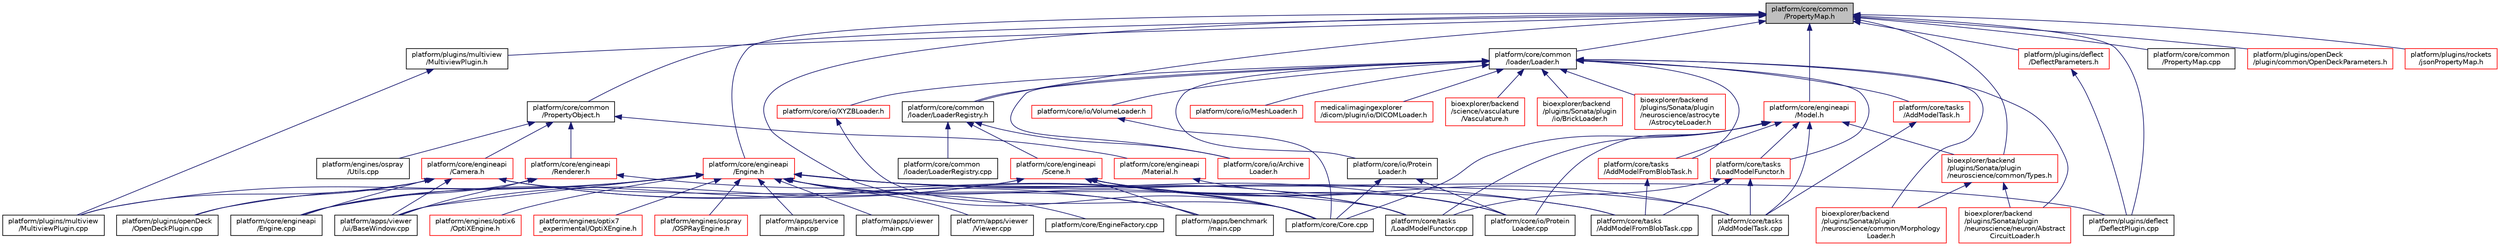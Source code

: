 digraph "platform/core/common/PropertyMap.h"
{
 // LATEX_PDF_SIZE
  edge [fontname="Helvetica",fontsize="10",labelfontname="Helvetica",labelfontsize="10"];
  node [fontname="Helvetica",fontsize="10",shape=record];
  Node1 [label="platform/core/common\l/PropertyMap.h",height=0.2,width=0.4,color="black", fillcolor="grey75", style="filled", fontcolor="black",tooltip=" "];
  Node1 -> Node2 [dir="back",color="midnightblue",fontsize="10",style="solid",fontname="Helvetica"];
  Node2 [label="platform/core/common\l/loader/Loader.h",height=0.2,width=0.4,color="black", fillcolor="white", style="filled",URL="$dc/d0b/Loader_8h.html",tooltip=" "];
  Node2 -> Node3 [dir="back",color="midnightblue",fontsize="10",style="solid",fontname="Helvetica"];
  Node3 [label="platform/core/common\l/loader/LoaderRegistry.h",height=0.2,width=0.4,color="black", fillcolor="white", style="filled",URL="$d6/d76/LoaderRegistry_8h.html",tooltip=" "];
  Node3 -> Node4 [dir="back",color="midnightblue",fontsize="10",style="solid",fontname="Helvetica"];
  Node4 [label="platform/core/common\l/loader/LoaderRegistry.cpp",height=0.2,width=0.4,color="black", fillcolor="white", style="filled",URL="$dd/d5f/LoaderRegistry_8cpp.html",tooltip=" "];
  Node3 -> Node5 [dir="back",color="midnightblue",fontsize="10",style="solid",fontname="Helvetica"];
  Node5 [label="platform/core/engineapi\l/Scene.h",height=0.2,width=0.4,color="red", fillcolor="white", style="filled",URL="$d5/d2d/Scene_8h.html",tooltip=" "];
  Node5 -> Node6 [dir="back",color="midnightblue",fontsize="10",style="solid",fontname="Helvetica"];
  Node6 [label="platform/apps/benchmark\l/main.cpp",height=0.2,width=0.4,color="black", fillcolor="white", style="filled",URL="$d6/d12/benchmark_2main_8cpp.html",tooltip=" "];
  Node5 -> Node7 [dir="back",color="midnightblue",fontsize="10",style="solid",fontname="Helvetica"];
  Node7 [label="platform/apps/viewer\l/ui/BaseWindow.cpp",height=0.2,width=0.4,color="black", fillcolor="white", style="filled",URL="$de/d43/BaseWindow_8cpp.html",tooltip=" "];
  Node5 -> Node8 [dir="back",color="midnightblue",fontsize="10",style="solid",fontname="Helvetica"];
  Node8 [label="platform/core/Core.cpp",height=0.2,width=0.4,color="black", fillcolor="white", style="filled",URL="$d6/d27/Core_8cpp.html",tooltip=" "];
  Node5 -> Node9 [dir="back",color="midnightblue",fontsize="10",style="solid",fontname="Helvetica"];
  Node9 [label="platform/core/engineapi\l/Engine.cpp",height=0.2,width=0.4,color="black", fillcolor="white", style="filled",URL="$d6/d0c/Engine_8cpp.html",tooltip=" "];
  Node5 -> Node13 [dir="back",color="midnightblue",fontsize="10",style="solid",fontname="Helvetica"];
  Node13 [label="platform/core/io/Protein\lLoader.cpp",height=0.2,width=0.4,color="black", fillcolor="white", style="filled",URL="$db/d01/ProteinLoader_8cpp.html",tooltip=" "];
  Node5 -> Node17 [dir="back",color="midnightblue",fontsize="10",style="solid",fontname="Helvetica"];
  Node17 [label="platform/core/tasks\l/AddModelFromBlobTask.cpp",height=0.2,width=0.4,color="black", fillcolor="white", style="filled",URL="$d6/d65/AddModelFromBlobTask_8cpp.html",tooltip=" "];
  Node5 -> Node18 [dir="back",color="midnightblue",fontsize="10",style="solid",fontname="Helvetica"];
  Node18 [label="platform/core/tasks\l/AddModelTask.cpp",height=0.2,width=0.4,color="black", fillcolor="white", style="filled",URL="$dd/dd0/AddModelTask_8cpp.html",tooltip=" "];
  Node5 -> Node19 [dir="back",color="midnightblue",fontsize="10",style="solid",fontname="Helvetica"];
  Node19 [label="platform/core/tasks\l/LoadModelFunctor.cpp",height=0.2,width=0.4,color="black", fillcolor="white", style="filled",URL="$dd/d96/LoadModelFunctor_8cpp.html",tooltip=" "];
  Node3 -> Node124 [dir="back",color="midnightblue",fontsize="10",style="solid",fontname="Helvetica"];
  Node124 [label="platform/core/io/Archive\lLoader.h",height=0.2,width=0.4,color="red", fillcolor="white", style="filled",URL="$d1/d8a/ArchiveLoader_8h.html",tooltip=" "];
  Node2 -> Node124 [dir="back",color="midnightblue",fontsize="10",style="solid",fontname="Helvetica"];
  Node2 -> Node125 [dir="back",color="midnightblue",fontsize="10",style="solid",fontname="Helvetica"];
  Node125 [label="platform/core/io/MeshLoader.h",height=0.2,width=0.4,color="red", fillcolor="white", style="filled",URL="$da/d96/MeshLoader_8h.html",tooltip=" "];
  Node2 -> Node126 [dir="back",color="midnightblue",fontsize="10",style="solid",fontname="Helvetica"];
  Node126 [label="platform/core/io/Protein\lLoader.h",height=0.2,width=0.4,color="black", fillcolor="white", style="filled",URL="$d7/d02/ProteinLoader_8h.html",tooltip=" "];
  Node126 -> Node8 [dir="back",color="midnightblue",fontsize="10",style="solid",fontname="Helvetica"];
  Node126 -> Node13 [dir="back",color="midnightblue",fontsize="10",style="solid",fontname="Helvetica"];
  Node2 -> Node127 [dir="back",color="midnightblue",fontsize="10",style="solid",fontname="Helvetica"];
  Node127 [label="platform/core/io/VolumeLoader.h",height=0.2,width=0.4,color="red", fillcolor="white", style="filled",URL="$dd/d50/VolumeLoader_8h.html",tooltip=" "];
  Node127 -> Node8 [dir="back",color="midnightblue",fontsize="10",style="solid",fontname="Helvetica"];
  Node2 -> Node128 [dir="back",color="midnightblue",fontsize="10",style="solid",fontname="Helvetica"];
  Node128 [label="platform/core/io/XYZBLoader.h",height=0.2,width=0.4,color="red", fillcolor="white", style="filled",URL="$dd/d13/XYZBLoader_8h.html",tooltip=" "];
  Node128 -> Node8 [dir="back",color="midnightblue",fontsize="10",style="solid",fontname="Helvetica"];
  Node2 -> Node129 [dir="back",color="midnightblue",fontsize="10",style="solid",fontname="Helvetica"];
  Node129 [label="platform/core/tasks\l/AddModelFromBlobTask.h",height=0.2,width=0.4,color="red", fillcolor="white", style="filled",URL="$dc/d14/AddModelFromBlobTask_8h.html",tooltip=" "];
  Node129 -> Node17 [dir="back",color="midnightblue",fontsize="10",style="solid",fontname="Helvetica"];
  Node2 -> Node131 [dir="back",color="midnightblue",fontsize="10",style="solid",fontname="Helvetica"];
  Node131 [label="platform/core/tasks\l/AddModelTask.h",height=0.2,width=0.4,color="red", fillcolor="white", style="filled",URL="$dd/d81/AddModelTask_8h.html",tooltip=" "];
  Node131 -> Node18 [dir="back",color="midnightblue",fontsize="10",style="solid",fontname="Helvetica"];
  Node2 -> Node132 [dir="back",color="midnightblue",fontsize="10",style="solid",fontname="Helvetica"];
  Node132 [label="platform/core/tasks\l/LoadModelFunctor.h",height=0.2,width=0.4,color="red", fillcolor="white", style="filled",URL="$d8/d5c/LoadModelFunctor_8h.html",tooltip=" "];
  Node132 -> Node17 [dir="back",color="midnightblue",fontsize="10",style="solid",fontname="Helvetica"];
  Node132 -> Node18 [dir="back",color="midnightblue",fontsize="10",style="solid",fontname="Helvetica"];
  Node132 -> Node19 [dir="back",color="midnightblue",fontsize="10",style="solid",fontname="Helvetica"];
  Node2 -> Node133 [dir="back",color="midnightblue",fontsize="10",style="solid",fontname="Helvetica"];
  Node133 [label="medicalimagingexplorer\l/dicom/plugin/io/DICOMLoader.h",height=0.2,width=0.4,color="red", fillcolor="white", style="filled",URL="$d3/dc5/DICOMLoader_8h.html",tooltip=" "];
  Node2 -> Node102 [dir="back",color="midnightblue",fontsize="10",style="solid",fontname="Helvetica"];
  Node102 [label="bioexplorer/backend\l/science/vasculature\l/Vasculature.h",height=0.2,width=0.4,color="red", fillcolor="white", style="filled",URL="$d2/dc5/Vasculature_8h.html",tooltip=" "];
  Node2 -> Node135 [dir="back",color="midnightblue",fontsize="10",style="solid",fontname="Helvetica"];
  Node135 [label="bioexplorer/backend\l/plugins/Sonata/plugin\l/io/BrickLoader.h",height=0.2,width=0.4,color="red", fillcolor="white", style="filled",URL="$de/dcc/BrickLoader_8h.html",tooltip=" "];
  Node2 -> Node136 [dir="back",color="midnightblue",fontsize="10",style="solid",fontname="Helvetica"];
  Node136 [label="bioexplorer/backend\l/plugins/Sonata/plugin\l/neuroscience/astrocyte\l/AstrocyteLoader.h",height=0.2,width=0.4,color="red", fillcolor="white", style="filled",URL="$db/d19/AstrocyteLoader_8h.html",tooltip=" "];
  Node2 -> Node137 [dir="back",color="midnightblue",fontsize="10",style="solid",fontname="Helvetica"];
  Node137 [label="bioexplorer/backend\l/plugins/Sonata/plugin\l/neuroscience/common/Morphology\lLoader.h",height=0.2,width=0.4,color="red", fillcolor="white", style="filled",URL="$d1/d79/MorphologyLoader_8h.html",tooltip=" "];
  Node2 -> Node138 [dir="back",color="midnightblue",fontsize="10",style="solid",fontname="Helvetica"];
  Node138 [label="bioexplorer/backend\l/plugins/Sonata/plugin\l/neuroscience/neuron/Abstract\lCircuitLoader.h",height=0.2,width=0.4,color="red", fillcolor="white", style="filled",URL="$df/dcd/AbstractCircuitLoader_8h.html",tooltip=" "];
  Node1 -> Node3 [dir="back",color="midnightblue",fontsize="10",style="solid",fontname="Helvetica"];
  Node1 -> Node149 [dir="back",color="midnightblue",fontsize="10",style="solid",fontname="Helvetica"];
  Node149 [label="platform/core/common\l/PropertyMap.cpp",height=0.2,width=0.4,color="black", fillcolor="white", style="filled",URL="$d0/d72/PropertyMap_8cpp.html",tooltip=" "];
  Node1 -> Node150 [dir="back",color="midnightblue",fontsize="10",style="solid",fontname="Helvetica"];
  Node150 [label="platform/core/common\l/PropertyObject.h",height=0.2,width=0.4,color="black", fillcolor="white", style="filled",URL="$d4/d17/PropertyObject_8h.html",tooltip=" "];
  Node150 -> Node151 [dir="back",color="midnightblue",fontsize="10",style="solid",fontname="Helvetica"];
  Node151 [label="platform/core/engineapi\l/Camera.h",height=0.2,width=0.4,color="red", fillcolor="white", style="filled",URL="$dd/de4/Camera_8h.html",tooltip=" "];
  Node151 -> Node6 [dir="back",color="midnightblue",fontsize="10",style="solid",fontname="Helvetica"];
  Node151 -> Node7 [dir="back",color="midnightblue",fontsize="10",style="solid",fontname="Helvetica"];
  Node151 -> Node8 [dir="back",color="midnightblue",fontsize="10",style="solid",fontname="Helvetica"];
  Node151 -> Node9 [dir="back",color="midnightblue",fontsize="10",style="solid",fontname="Helvetica"];
  Node151 -> Node19 [dir="back",color="midnightblue",fontsize="10",style="solid",fontname="Helvetica"];
  Node151 -> Node174 [dir="back",color="midnightblue",fontsize="10",style="solid",fontname="Helvetica"];
  Node174 [label="platform/plugins/multiview\l/MultiviewPlugin.cpp",height=0.2,width=0.4,color="black", fillcolor="white", style="filled",URL="$d3/d8d/MultiviewPlugin_8cpp.html",tooltip=" "];
  Node151 -> Node175 [dir="back",color="midnightblue",fontsize="10",style="solid",fontname="Helvetica"];
  Node175 [label="platform/plugins/openDeck\l/OpenDeckPlugin.cpp",height=0.2,width=0.4,color="black", fillcolor="white", style="filled",URL="$df/de6/OpenDeckPlugin_8cpp.html",tooltip=" "];
  Node150 -> Node177 [dir="back",color="midnightblue",fontsize="10",style="solid",fontname="Helvetica"];
  Node177 [label="platform/core/engineapi\l/Material.h",height=0.2,width=0.4,color="red", fillcolor="white", style="filled",URL="$df/d12/Material_8h.html",tooltip=" "];
  Node177 -> Node13 [dir="back",color="midnightblue",fontsize="10",style="solid",fontname="Helvetica"];
  Node150 -> Node189 [dir="back",color="midnightblue",fontsize="10",style="solid",fontname="Helvetica"];
  Node189 [label="platform/core/engineapi\l/Renderer.h",height=0.2,width=0.4,color="red", fillcolor="white", style="filled",URL="$d8/db2/Renderer_8h.html",tooltip=" "];
  Node189 -> Node7 [dir="back",color="midnightblue",fontsize="10",style="solid",fontname="Helvetica"];
  Node189 -> Node8 [dir="back",color="midnightblue",fontsize="10",style="solid",fontname="Helvetica"];
  Node189 -> Node9 [dir="back",color="midnightblue",fontsize="10",style="solid",fontname="Helvetica"];
  Node150 -> Node191 [dir="back",color="midnightblue",fontsize="10",style="solid",fontname="Helvetica"];
  Node191 [label="platform/engines/ospray\l/Utils.cpp",height=0.2,width=0.4,color="black", fillcolor="white", style="filled",URL="$dc/d1b/platform_2engines_2ospray_2Utils_8cpp.html",tooltip=" "];
  Node1 -> Node8 [dir="back",color="midnightblue",fontsize="10",style="solid",fontname="Helvetica"];
  Node1 -> Node192 [dir="back",color="midnightblue",fontsize="10",style="solid",fontname="Helvetica"];
  Node192 [label="platform/core/engineapi\l/Engine.h",height=0.2,width=0.4,color="red", fillcolor="white", style="filled",URL="$d1/dd4/Engine_8h.html",tooltip=" "];
  Node192 -> Node6 [dir="back",color="midnightblue",fontsize="10",style="solid",fontname="Helvetica"];
  Node192 -> Node193 [dir="back",color="midnightblue",fontsize="10",style="solid",fontname="Helvetica"];
  Node193 [label="platform/apps/service\l/main.cpp",height=0.2,width=0.4,color="black", fillcolor="white", style="filled",URL="$d9/d1c/service_2main_8cpp.html",tooltip=" "];
  Node192 -> Node194 [dir="back",color="midnightblue",fontsize="10",style="solid",fontname="Helvetica"];
  Node194 [label="platform/apps/viewer\l/main.cpp",height=0.2,width=0.4,color="black", fillcolor="white", style="filled",URL="$d8/dc7/viewer_2main_8cpp.html",tooltip=" "];
  Node192 -> Node7 [dir="back",color="midnightblue",fontsize="10",style="solid",fontname="Helvetica"];
  Node192 -> Node195 [dir="back",color="midnightblue",fontsize="10",style="solid",fontname="Helvetica"];
  Node195 [label="platform/apps/viewer\l/Viewer.cpp",height=0.2,width=0.4,color="black", fillcolor="white", style="filled",URL="$d0/d5b/Viewer_8cpp.html",tooltip=" "];
  Node192 -> Node8 [dir="back",color="midnightblue",fontsize="10",style="solid",fontname="Helvetica"];
  Node192 -> Node9 [dir="back",color="midnightblue",fontsize="10",style="solid",fontname="Helvetica"];
  Node192 -> Node196 [dir="back",color="midnightblue",fontsize="10",style="solid",fontname="Helvetica"];
  Node196 [label="platform/core/EngineFactory.cpp",height=0.2,width=0.4,color="black", fillcolor="white", style="filled",URL="$d2/dd6/EngineFactory_8cpp.html",tooltip=" "];
  Node192 -> Node13 [dir="back",color="midnightblue",fontsize="10",style="solid",fontname="Helvetica"];
  Node192 -> Node17 [dir="back",color="midnightblue",fontsize="10",style="solid",fontname="Helvetica"];
  Node192 -> Node18 [dir="back",color="midnightblue",fontsize="10",style="solid",fontname="Helvetica"];
  Node192 -> Node19 [dir="back",color="midnightblue",fontsize="10",style="solid",fontname="Helvetica"];
  Node192 -> Node197 [dir="back",color="midnightblue",fontsize="10",style="solid",fontname="Helvetica"];
  Node197 [label="platform/engines/optix6\l/OptiXEngine.h",height=0.2,width=0.4,color="red", fillcolor="white", style="filled",URL="$d0/dbe/optix6_2OptiXEngine_8h.html",tooltip=" "];
  Node192 -> Node198 [dir="back",color="midnightblue",fontsize="10",style="solid",fontname="Helvetica"];
  Node198 [label="platform/engines/optix7\l_experimental/OptiXEngine.h",height=0.2,width=0.4,color="red", fillcolor="white", style="filled",URL="$d0/d61/optix7__experimental_2OptiXEngine_8h.html",tooltip=" "];
  Node192 -> Node199 [dir="back",color="midnightblue",fontsize="10",style="solid",fontname="Helvetica"];
  Node199 [label="platform/engines/ospray\l/OSPRayEngine.h",height=0.2,width=0.4,color="red", fillcolor="white", style="filled",URL="$d8/d5f/OSPRayEngine_8h.html",tooltip=" "];
  Node192 -> Node200 [dir="back",color="midnightblue",fontsize="10",style="solid",fontname="Helvetica"];
  Node200 [label="platform/plugins/deflect\l/DeflectPlugin.cpp",height=0.2,width=0.4,color="black", fillcolor="white", style="filled",URL="$d8/d57/DeflectPlugin_8cpp.html",tooltip=" "];
  Node192 -> Node174 [dir="back",color="midnightblue",fontsize="10",style="solid",fontname="Helvetica"];
  Node192 -> Node175 [dir="back",color="midnightblue",fontsize="10",style="solid",fontname="Helvetica"];
  Node1 -> Node201 [dir="back",color="midnightblue",fontsize="10",style="solid",fontname="Helvetica"];
  Node201 [label="platform/core/engineapi\l/Model.h",height=0.2,width=0.4,color="red", fillcolor="white", style="filled",URL="$d3/d5a/Model_8h.html",tooltip=" "];
  Node201 -> Node8 [dir="back",color="midnightblue",fontsize="10",style="solid",fontname="Helvetica"];
  Node201 -> Node13 [dir="back",color="midnightblue",fontsize="10",style="solid",fontname="Helvetica"];
  Node201 -> Node129 [dir="back",color="midnightblue",fontsize="10",style="solid",fontname="Helvetica"];
  Node201 -> Node18 [dir="back",color="midnightblue",fontsize="10",style="solid",fontname="Helvetica"];
  Node201 -> Node19 [dir="back",color="midnightblue",fontsize="10",style="solid",fontname="Helvetica"];
  Node201 -> Node132 [dir="back",color="midnightblue",fontsize="10",style="solid",fontname="Helvetica"];
  Node201 -> Node207 [dir="back",color="midnightblue",fontsize="10",style="solid",fontname="Helvetica"];
  Node207 [label="bioexplorer/backend\l/plugins/Sonata/plugin\l/neuroscience/common/Types.h",height=0.2,width=0.4,color="red", fillcolor="white", style="filled",URL="$dd/dc2/bioexplorer_2backend_2plugins_2Sonata_2plugin_2neuroscience_2common_2Types_8h.html",tooltip=" "];
  Node207 -> Node137 [dir="back",color="midnightblue",fontsize="10",style="solid",fontname="Helvetica"];
  Node207 -> Node138 [dir="back",color="midnightblue",fontsize="10",style="solid",fontname="Helvetica"];
  Node1 -> Node210 [dir="back",color="midnightblue",fontsize="10",style="solid",fontname="Helvetica"];
  Node210 [label="platform/plugins/deflect\l/DeflectParameters.h",height=0.2,width=0.4,color="red", fillcolor="white", style="filled",URL="$d0/d05/DeflectParameters_8h.html",tooltip=" "];
  Node210 -> Node200 [dir="back",color="midnightblue",fontsize="10",style="solid",fontname="Helvetica"];
  Node1 -> Node200 [dir="back",color="midnightblue",fontsize="10",style="solid",fontname="Helvetica"];
  Node1 -> Node216 [dir="back",color="midnightblue",fontsize="10",style="solid",fontname="Helvetica"];
  Node216 [label="platform/plugins/multiview\l/MultiviewPlugin.h",height=0.2,width=0.4,color="black", fillcolor="white", style="filled",URL="$de/dbb/MultiviewPlugin_8h.html",tooltip=" "];
  Node216 -> Node174 [dir="back",color="midnightblue",fontsize="10",style="solid",fontname="Helvetica"];
  Node1 -> Node217 [dir="back",color="midnightblue",fontsize="10",style="solid",fontname="Helvetica"];
  Node217 [label="platform/plugins/openDeck\l/plugin/common/OpenDeckParameters.h",height=0.2,width=0.4,color="red", fillcolor="white", style="filled",URL="$da/da5/OpenDeckParameters_8h.html",tooltip=" "];
  Node1 -> Node35 [dir="back",color="midnightblue",fontsize="10",style="solid",fontname="Helvetica"];
  Node35 [label="platform/plugins/rockets\l/jsonPropertyMap.h",height=0.2,width=0.4,color="red", fillcolor="white", style="filled",URL="$d7/df7/jsonPropertyMap_8h.html",tooltip=" "];
  Node1 -> Node207 [dir="back",color="midnightblue",fontsize="10",style="solid",fontname="Helvetica"];
}
